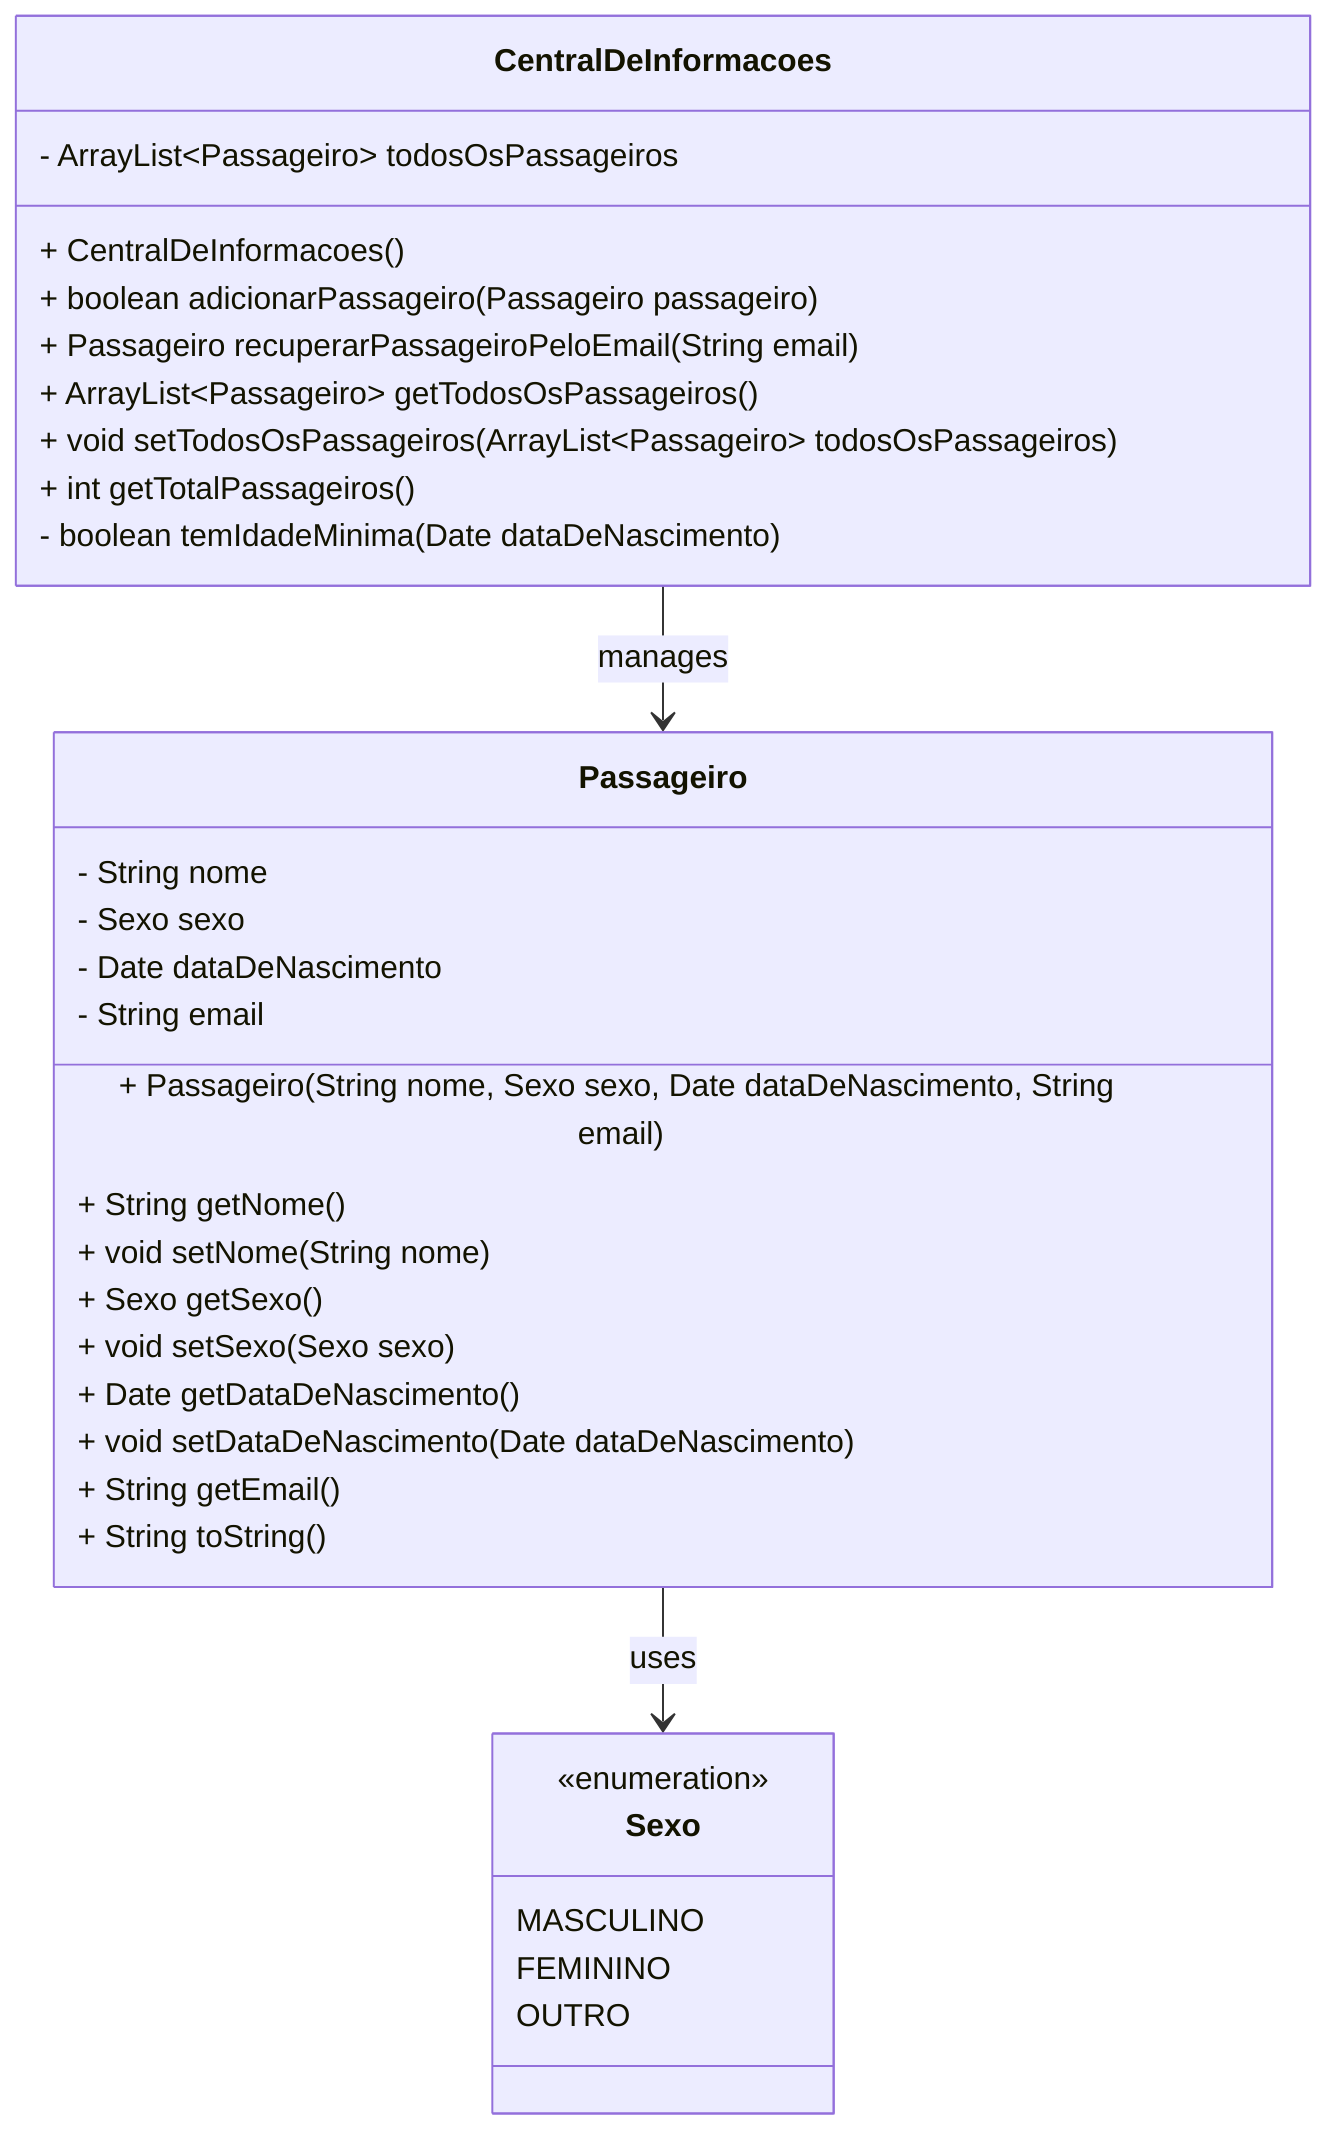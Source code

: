 classDiagram
class Sexo {
<<enumeration>>
MASCULINO
FEMININO
OUTRO
 }

class Passageiro {
- String nome
- Sexo sexo
- Date dataDeNascimento
- String email

+ Passageiro(String nome, Sexo sexo, Date dataDeNascimento, String email)
+ String getNome()
+ void setNome(String nome)
+ Sexo getSexo()
+ void setSexo(Sexo sexo)
+ Date getDataDeNascimento()
+ void setDataDeNascimento(Date dataDeNascimento)
+ String getEmail()
+ String toString()
}

class CentralDeInformacoes {
- ArrayList~Passageiro~ todosOsPassageiros

+ CentralDeInformacoes()
+ boolean adicionarPassageiro(Passageiro passageiro)
+ Passageiro recuperarPassageiroPeloEmail(String email)
+ ArrayList~Passageiro~ getTodosOsPassageiros()
+ void setTodosOsPassageiros(ArrayList~Passageiro~ todosOsPassageiros)
+ int getTotalPassageiros()
- boolean temIdadeMinima(Date dataDeNascimento)
}

Passageiro --> Sexo: uses
CentralDeInformacoes --> Passageiro: manages